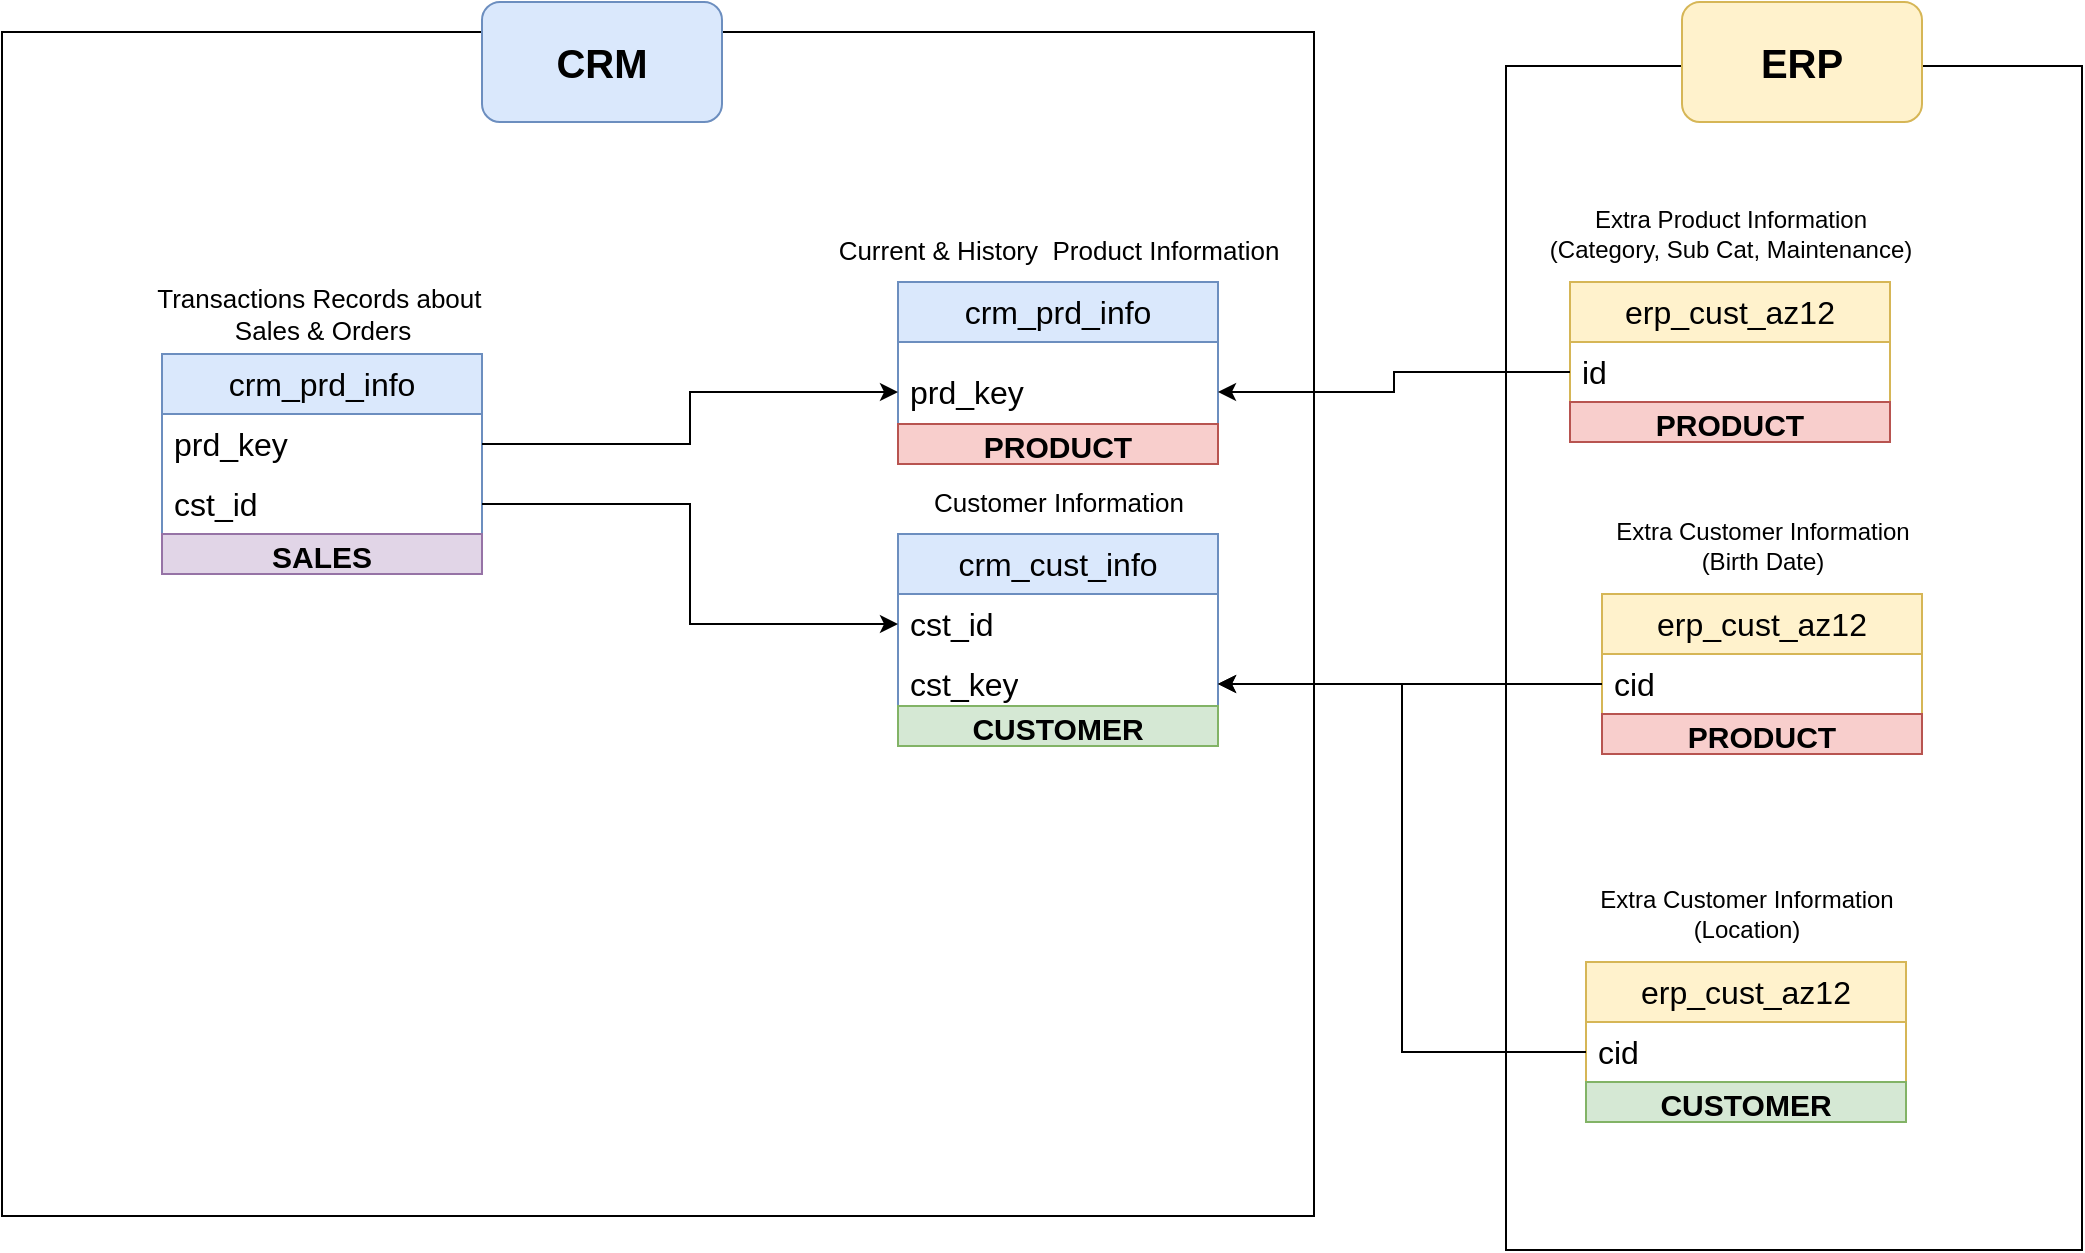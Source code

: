 <mxfile version="28.0.6">
  <diagram name="Page-1" id="3wEUEw5qZ9fIncCtND8h">
    <mxGraphModel dx="1879" dy="623" grid="1" gridSize="16" guides="1" tooltips="1" connect="1" arrows="1" fold="1" page="1" pageScale="1" pageWidth="850" pageHeight="1100" math="0" shadow="0">
      <root>
        <mxCell id="0" />
        <mxCell id="1" parent="0" />
        <mxCell id="2TzNdbKnSCaAtYpM7kS_-1" value="&lt;span style=&quot;font-size: 16px;&quot;&gt;crm_cust_info&lt;/span&gt;" style="swimlane;fontStyle=0;childLayout=stackLayout;horizontal=1;startSize=30;horizontalStack=0;resizeParent=1;resizeParentMax=0;resizeLast=0;collapsible=1;marginBottom=0;whiteSpace=wrap;html=1;rounded=0;fillColor=#dae8fc;strokeColor=#6c8ebf;" parent="1" vertex="1">
          <mxGeometry x="368" y="346" width="160" height="90" as="geometry" />
        </mxCell>
        <mxCell id="2TzNdbKnSCaAtYpM7kS_-2" value="&lt;span style=&quot;font-size: 16px;&quot;&gt;cst_id&lt;/span&gt;" style="text;strokeColor=none;fillColor=none;align=left;verticalAlign=middle;spacingLeft=4;spacingRight=4;overflow=hidden;points=[[0,0.5],[1,0.5]];portConstraint=eastwest;rotatable=0;whiteSpace=wrap;html=1;rounded=0;" parent="2TzNdbKnSCaAtYpM7kS_-1" vertex="1">
          <mxGeometry y="30" width="160" height="30" as="geometry" />
        </mxCell>
        <mxCell id="2TzNdbKnSCaAtYpM7kS_-19" value="&lt;span style=&quot;font-size: 16px;&quot;&gt;cst_key&lt;/span&gt;" style="text;strokeColor=none;fillColor=none;align=left;verticalAlign=middle;spacingLeft=4;spacingRight=4;overflow=hidden;points=[[0,0.5],[1,0.5]];portConstraint=eastwest;rotatable=0;whiteSpace=wrap;html=1;rounded=0;" parent="2TzNdbKnSCaAtYpM7kS_-1" vertex="1">
          <mxGeometry y="60" width="160" height="30" as="geometry" />
        </mxCell>
        <mxCell id="2TzNdbKnSCaAtYpM7kS_-5" value="Customer Information" style="text;html=1;align=center;verticalAlign=middle;resizable=0;points=[];autosize=1;strokeColor=none;fillColor=none;fontSize=13;" parent="1" vertex="1">
          <mxGeometry x="368" y="314" width="160" height="32" as="geometry" />
        </mxCell>
        <mxCell id="2TzNdbKnSCaAtYpM7kS_-6" value="&lt;span style=&quot;font-size: 16px;&quot;&gt;crm_prd_info&lt;/span&gt;" style="swimlane;fontStyle=0;childLayout=stackLayout;horizontal=1;startSize=30;horizontalStack=0;resizeParent=1;resizeParentMax=0;resizeLast=0;collapsible=1;marginBottom=0;whiteSpace=wrap;html=1;rounded=0;fillColor=#dae8fc;strokeColor=#6c8ebf;swimlaneLine=1;" parent="1" vertex="1">
          <mxGeometry x="368" y="220" width="160" height="80" as="geometry" />
        </mxCell>
        <mxCell id="2TzNdbKnSCaAtYpM7kS_-7" value="&lt;span style=&quot;font-size: 16px;&quot;&gt;prd_key&lt;/span&gt;" style="text;strokeColor=none;fillColor=none;align=left;verticalAlign=middle;spacingLeft=4;spacingRight=4;overflow=hidden;points=[[0,0.5],[1,0.5]];portConstraint=eastwest;rotatable=0;whiteSpace=wrap;html=1;swimlaneLine=1;rounded=0;" parent="2TzNdbKnSCaAtYpM7kS_-6" vertex="1">
          <mxGeometry y="30" width="160" height="50" as="geometry" />
        </mxCell>
        <mxCell id="2TzNdbKnSCaAtYpM7kS_-8" value="Current &amp;amp; History&amp;nbsp;&amp;nbsp;&lt;span style=&quot;background-color: transparent; color: light-dark(rgb(0, 0, 0), rgb(255, 255, 255));&quot;&gt;Product Information&lt;/span&gt;" style="text;html=1;align=center;verticalAlign=middle;resizable=0;points=[];autosize=1;strokeColor=none;fillColor=none;fontSize=13;" parent="1" vertex="1">
          <mxGeometry x="320" y="188" width="256" height="32" as="geometry" />
        </mxCell>
        <mxCell id="2TzNdbKnSCaAtYpM7kS_-9" value="&lt;span style=&quot;font-size: 16px;&quot;&gt;crm_prd_info&lt;/span&gt;" style="swimlane;fontStyle=0;childLayout=stackLayout;horizontal=1;startSize=30;horizontalStack=0;resizeParent=1;resizeParentMax=0;resizeLast=0;collapsible=1;marginBottom=0;whiteSpace=wrap;html=1;rounded=0;fillColor=#dae8fc;strokeColor=#6c8ebf;" parent="1" vertex="1">
          <mxGeometry y="256" width="160" height="90" as="geometry" />
        </mxCell>
        <mxCell id="2TzNdbKnSCaAtYpM7kS_-10" value="&lt;span style=&quot;font-size: 16px;&quot;&gt;prd_key&lt;/span&gt;" style="text;strokeColor=none;fillColor=none;align=left;verticalAlign=middle;spacingLeft=4;spacingRight=4;overflow=hidden;points=[[0,0.5],[1,0.5]];portConstraint=eastwest;rotatable=0;whiteSpace=wrap;html=1;rounded=0;" parent="2TzNdbKnSCaAtYpM7kS_-9" vertex="1">
          <mxGeometry y="30" width="160" height="30" as="geometry" />
        </mxCell>
        <mxCell id="2TzNdbKnSCaAtYpM7kS_-14" value="&lt;span style=&quot;font-size: 16px;&quot;&gt;cst_id&lt;/span&gt;" style="text;strokeColor=none;fillColor=none;align=left;verticalAlign=middle;spacingLeft=4;spacingRight=4;overflow=hidden;points=[[0,0.5],[1,0.5]];portConstraint=eastwest;rotatable=0;whiteSpace=wrap;html=1;rounded=0;" parent="2TzNdbKnSCaAtYpM7kS_-9" vertex="1">
          <mxGeometry y="60" width="160" height="30" as="geometry" />
        </mxCell>
        <mxCell id="2TzNdbKnSCaAtYpM7kS_-11" value="Transactions Records about&amp;nbsp;&lt;div&gt;Sales &amp;amp; Orders&lt;/div&gt;" style="text;html=1;align=center;verticalAlign=middle;resizable=0;points=[];autosize=1;strokeColor=none;fillColor=none;fontSize=13;rounded=0;" parent="1" vertex="1">
          <mxGeometry x="-16" y="212" width="192" height="48" as="geometry" />
        </mxCell>
        <mxCell id="2TzNdbKnSCaAtYpM7kS_-15" style="edgeStyle=orthogonalEdgeStyle;rounded=0;orthogonalLoop=1;jettySize=auto;html=1;entryX=0;entryY=0.5;entryDx=0;entryDy=0;" parent="1" source="2TzNdbKnSCaAtYpM7kS_-14" target="2TzNdbKnSCaAtYpM7kS_-2" edge="1">
          <mxGeometry relative="1" as="geometry" />
        </mxCell>
        <mxCell id="2TzNdbKnSCaAtYpM7kS_-16" style="edgeStyle=orthogonalEdgeStyle;rounded=0;orthogonalLoop=1;jettySize=auto;html=1;entryX=0;entryY=0.5;entryDx=0;entryDy=0;" parent="1" source="2TzNdbKnSCaAtYpM7kS_-10" target="2TzNdbKnSCaAtYpM7kS_-7" edge="1">
          <mxGeometry relative="1" as="geometry" />
        </mxCell>
        <mxCell id="2TzNdbKnSCaAtYpM7kS_-17" value="&lt;span style=&quot;font-size: 16px;&quot;&gt;erp_cust_az12&lt;/span&gt;" style="swimlane;fontStyle=0;childLayout=stackLayout;horizontal=1;startSize=30;horizontalStack=0;resizeParent=1;resizeParentMax=0;resizeLast=0;collapsible=1;marginBottom=0;whiteSpace=wrap;html=1;rounded=0;fillColor=#fff2cc;strokeColor=#d6b656;" parent="1" vertex="1">
          <mxGeometry x="720" y="376" width="160" height="60" as="geometry" />
        </mxCell>
        <mxCell id="2TzNdbKnSCaAtYpM7kS_-18" value="&lt;span style=&quot;font-size: 16px;&quot;&gt;cid&lt;/span&gt;" style="text;strokeColor=none;fillColor=none;align=left;verticalAlign=middle;spacingLeft=4;spacingRight=4;overflow=hidden;points=[[0,0.5],[1,0.5]];portConstraint=eastwest;rotatable=0;whiteSpace=wrap;html=1;rounded=0;" parent="2TzNdbKnSCaAtYpM7kS_-17" vertex="1">
          <mxGeometry y="30" width="160" height="30" as="geometry" />
        </mxCell>
        <mxCell id="2TzNdbKnSCaAtYpM7kS_-20" value="Extra Customer Information&lt;div&gt;(Birth Date)&lt;/div&gt;" style="text;html=1;align=center;verticalAlign=middle;resizable=0;points=[];autosize=1;strokeColor=none;fillColor=none;rounded=0;" parent="1" vertex="1">
          <mxGeometry x="712" y="328" width="176" height="48" as="geometry" />
        </mxCell>
        <mxCell id="2TzNdbKnSCaAtYpM7kS_-21" style="edgeStyle=orthogonalEdgeStyle;rounded=0;orthogonalLoop=1;jettySize=auto;html=1;entryX=1;entryY=0.5;entryDx=0;entryDy=0;" parent="1" source="2TzNdbKnSCaAtYpM7kS_-18" target="2TzNdbKnSCaAtYpM7kS_-19" edge="1">
          <mxGeometry relative="1" as="geometry" />
        </mxCell>
        <mxCell id="2TzNdbKnSCaAtYpM7kS_-22" value="&lt;span style=&quot;font-size: 16px;&quot;&gt;erp_cust_az12&lt;/span&gt;" style="swimlane;fontStyle=0;childLayout=stackLayout;horizontal=1;startSize=30;horizontalStack=0;resizeParent=1;resizeParentMax=0;resizeLast=0;collapsible=1;marginBottom=0;whiteSpace=wrap;html=1;rounded=0;fillColor=#fff2cc;strokeColor=#d6b656;" parent="1" vertex="1">
          <mxGeometry x="712" y="560" width="160" height="60" as="geometry" />
        </mxCell>
        <mxCell id="2TzNdbKnSCaAtYpM7kS_-23" value="&lt;span style=&quot;font-size: 16px;&quot;&gt;cid&lt;/span&gt;" style="text;strokeColor=none;fillColor=none;align=left;verticalAlign=middle;spacingLeft=4;spacingRight=4;overflow=hidden;points=[[0,0.5],[1,0.5]];portConstraint=eastwest;rotatable=0;whiteSpace=wrap;html=1;rounded=0;" parent="2TzNdbKnSCaAtYpM7kS_-22" vertex="1">
          <mxGeometry y="30" width="160" height="30" as="geometry" />
        </mxCell>
        <mxCell id="2TzNdbKnSCaAtYpM7kS_-24" value="Extra Customer Information&lt;div&gt;(Location)&lt;/div&gt;" style="text;html=1;align=center;verticalAlign=middle;resizable=0;points=[];autosize=1;strokeColor=none;fillColor=none;rounded=0;" parent="1" vertex="1">
          <mxGeometry x="704" y="512" width="176" height="48" as="geometry" />
        </mxCell>
        <mxCell id="2TzNdbKnSCaAtYpM7kS_-25" style="edgeStyle=orthogonalEdgeStyle;rounded=0;orthogonalLoop=1;jettySize=auto;html=1;entryX=1;entryY=0.5;entryDx=0;entryDy=0;" parent="1" source="2TzNdbKnSCaAtYpM7kS_-23" target="2TzNdbKnSCaAtYpM7kS_-19" edge="1">
          <mxGeometry relative="1" as="geometry" />
        </mxCell>
        <mxCell id="2TzNdbKnSCaAtYpM7kS_-26" value="&lt;span style=&quot;font-size: 16px;&quot;&gt;erp_cust_az12&lt;/span&gt;" style="swimlane;fontStyle=0;childLayout=stackLayout;horizontal=1;startSize=30;horizontalStack=0;resizeParent=1;resizeParentMax=0;resizeLast=0;collapsible=1;marginBottom=0;whiteSpace=wrap;html=1;rounded=0;fillColor=#fff2cc;strokeColor=#d6b656;" parent="1" vertex="1">
          <mxGeometry x="704" y="220" width="160" height="60" as="geometry" />
        </mxCell>
        <mxCell id="2TzNdbKnSCaAtYpM7kS_-27" value="&lt;span style=&quot;font-size: 16px;&quot;&gt;id&lt;/span&gt;" style="text;strokeColor=none;fillColor=none;align=left;verticalAlign=middle;spacingLeft=4;spacingRight=4;overflow=hidden;points=[[0,0.5],[1,0.5]];portConstraint=eastwest;rotatable=0;whiteSpace=wrap;html=1;rounded=0;" parent="2TzNdbKnSCaAtYpM7kS_-26" vertex="1">
          <mxGeometry y="30" width="160" height="30" as="geometry" />
        </mxCell>
        <mxCell id="2TzNdbKnSCaAtYpM7kS_-28" value="Extra Product Information&lt;div&gt;(Category, Sub Cat, Maintenance)&lt;/div&gt;" style="text;html=1;align=center;verticalAlign=middle;resizable=0;points=[];autosize=1;strokeColor=none;fillColor=none;" parent="1" vertex="1">
          <mxGeometry x="680" y="172" width="208" height="48" as="geometry" />
        </mxCell>
        <mxCell id="2TzNdbKnSCaAtYpM7kS_-29" style="edgeStyle=orthogonalEdgeStyle;rounded=0;orthogonalLoop=1;jettySize=auto;html=1;" parent="1" source="2TzNdbKnSCaAtYpM7kS_-27" target="2TzNdbKnSCaAtYpM7kS_-7" edge="1">
          <mxGeometry relative="1" as="geometry">
            <mxPoint x="535" y="265" as="targetPoint" />
          </mxGeometry>
        </mxCell>
        <mxCell id="2TzNdbKnSCaAtYpM7kS_-31" value="" style="rounded=0;whiteSpace=wrap;html=1;fillColor=none;" parent="1" vertex="1">
          <mxGeometry x="-80" y="95" width="656" height="592" as="geometry" />
        </mxCell>
        <mxCell id="2TzNdbKnSCaAtYpM7kS_-32" value="CRM" style="rounded=1;whiteSpace=wrap;html=1;fillColor=#dae8fc;strokeColor=#6c8ebf;fontSize=20;fontStyle=1" parent="1" vertex="1">
          <mxGeometry x="160" y="80" width="120" height="60" as="geometry" />
        </mxCell>
        <mxCell id="2TzNdbKnSCaAtYpM7kS_-33" value="" style="rounded=0;whiteSpace=wrap;html=1;fillColor=none;" parent="1" vertex="1">
          <mxGeometry x="672" y="112" width="288" height="592" as="geometry" />
        </mxCell>
        <mxCell id="2TzNdbKnSCaAtYpM7kS_-34" value="ERP" style="rounded=1;whiteSpace=wrap;html=1;fillColor=#fff2cc;strokeColor=#d6b656;fontSize=20;fontStyle=1" parent="1" vertex="1">
          <mxGeometry x="760" y="80" width="120" height="60" as="geometry" />
        </mxCell>
        <mxCell id="HYtr_xJxwbBDy3FJ-Dmg-4" value="PRODUCT" style="text;html=1;strokeColor=#b85450;fillColor=#f8cecc;align=center;verticalAlign=middle;whiteSpace=wrap;overflow=hidden;fontSize=15;fontStyle=1;rounded=0;" vertex="1" parent="1">
          <mxGeometry x="368" y="291" width="160" height="20" as="geometry" />
        </mxCell>
        <mxCell id="HYtr_xJxwbBDy3FJ-Dmg-5" value="CUSTOMER" style="text;html=1;strokeColor=#82b366;fillColor=#d5e8d4;align=center;verticalAlign=middle;whiteSpace=wrap;overflow=hidden;fontSize=15;fontStyle=1;rounded=0;" vertex="1" parent="1">
          <mxGeometry x="368" y="432" width="160" height="20" as="geometry" />
        </mxCell>
        <mxCell id="HYtr_xJxwbBDy3FJ-Dmg-9" value="SALES" style="text;html=1;strokeColor=#9673a6;fillColor=#e1d5e7;align=center;verticalAlign=middle;whiteSpace=wrap;overflow=hidden;fontSize=15;fontStyle=1;rounded=0;" vertex="1" parent="1">
          <mxGeometry y="346" width="160" height="20" as="geometry" />
        </mxCell>
        <mxCell id="HYtr_xJxwbBDy3FJ-Dmg-10" value="PRODUCT" style="text;html=1;strokeColor=#b85450;fillColor=#f8cecc;align=center;verticalAlign=middle;whiteSpace=wrap;overflow=hidden;fontSize=15;fontStyle=1;rounded=0;" vertex="1" parent="1">
          <mxGeometry x="704" y="280" width="160" height="20" as="geometry" />
        </mxCell>
        <mxCell id="HYtr_xJxwbBDy3FJ-Dmg-11" value="PRODUCT" style="text;html=1;strokeColor=#b85450;fillColor=#f8cecc;align=center;verticalAlign=middle;whiteSpace=wrap;overflow=hidden;fontSize=15;fontStyle=1;rounded=0;" vertex="1" parent="1">
          <mxGeometry x="720" y="436" width="160" height="20" as="geometry" />
        </mxCell>
        <mxCell id="HYtr_xJxwbBDy3FJ-Dmg-12" value="CUSTOMER" style="text;html=1;strokeColor=#82b366;fillColor=#d5e8d4;align=center;verticalAlign=middle;whiteSpace=wrap;overflow=hidden;fontSize=15;fontStyle=1;rounded=0;" vertex="1" parent="1">
          <mxGeometry x="712" y="620" width="160" height="20" as="geometry" />
        </mxCell>
      </root>
    </mxGraphModel>
  </diagram>
</mxfile>
